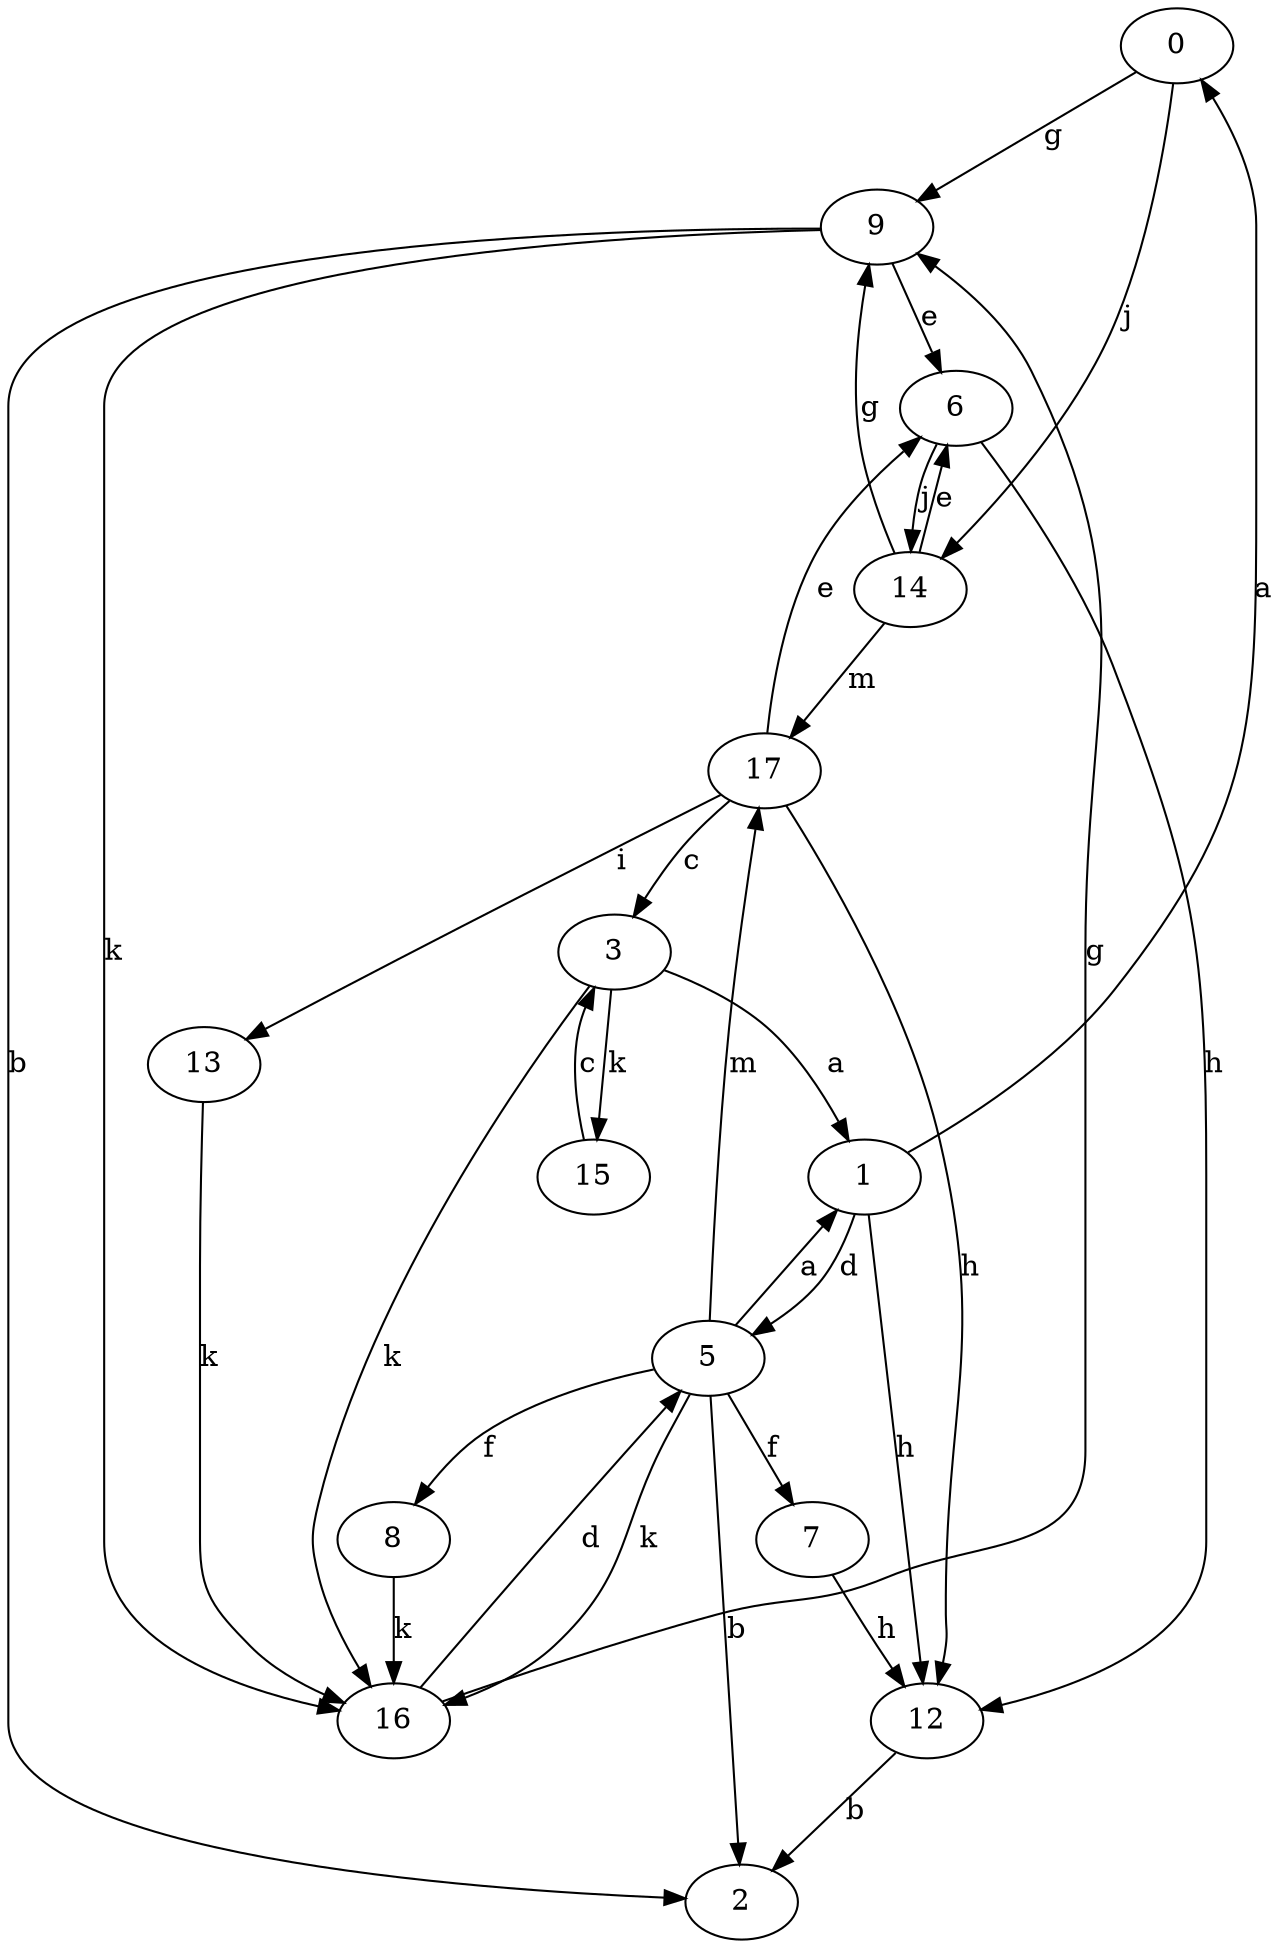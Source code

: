 strict digraph  {
0;
1;
2;
3;
5;
6;
7;
8;
9;
12;
13;
14;
15;
16;
17;
0 -> 9  [label=g];
0 -> 14  [label=j];
1 -> 0  [label=a];
1 -> 5  [label=d];
1 -> 12  [label=h];
3 -> 1  [label=a];
3 -> 15  [label=k];
3 -> 16  [label=k];
5 -> 1  [label=a];
5 -> 2  [label=b];
5 -> 7  [label=f];
5 -> 8  [label=f];
5 -> 16  [label=k];
5 -> 17  [label=m];
6 -> 12  [label=h];
6 -> 14  [label=j];
7 -> 12  [label=h];
8 -> 16  [label=k];
9 -> 2  [label=b];
9 -> 6  [label=e];
9 -> 16  [label=k];
12 -> 2  [label=b];
13 -> 16  [label=k];
14 -> 6  [label=e];
14 -> 9  [label=g];
14 -> 17  [label=m];
15 -> 3  [label=c];
16 -> 5  [label=d];
16 -> 9  [label=g];
17 -> 3  [label=c];
17 -> 6  [label=e];
17 -> 12  [label=h];
17 -> 13  [label=i];
}
